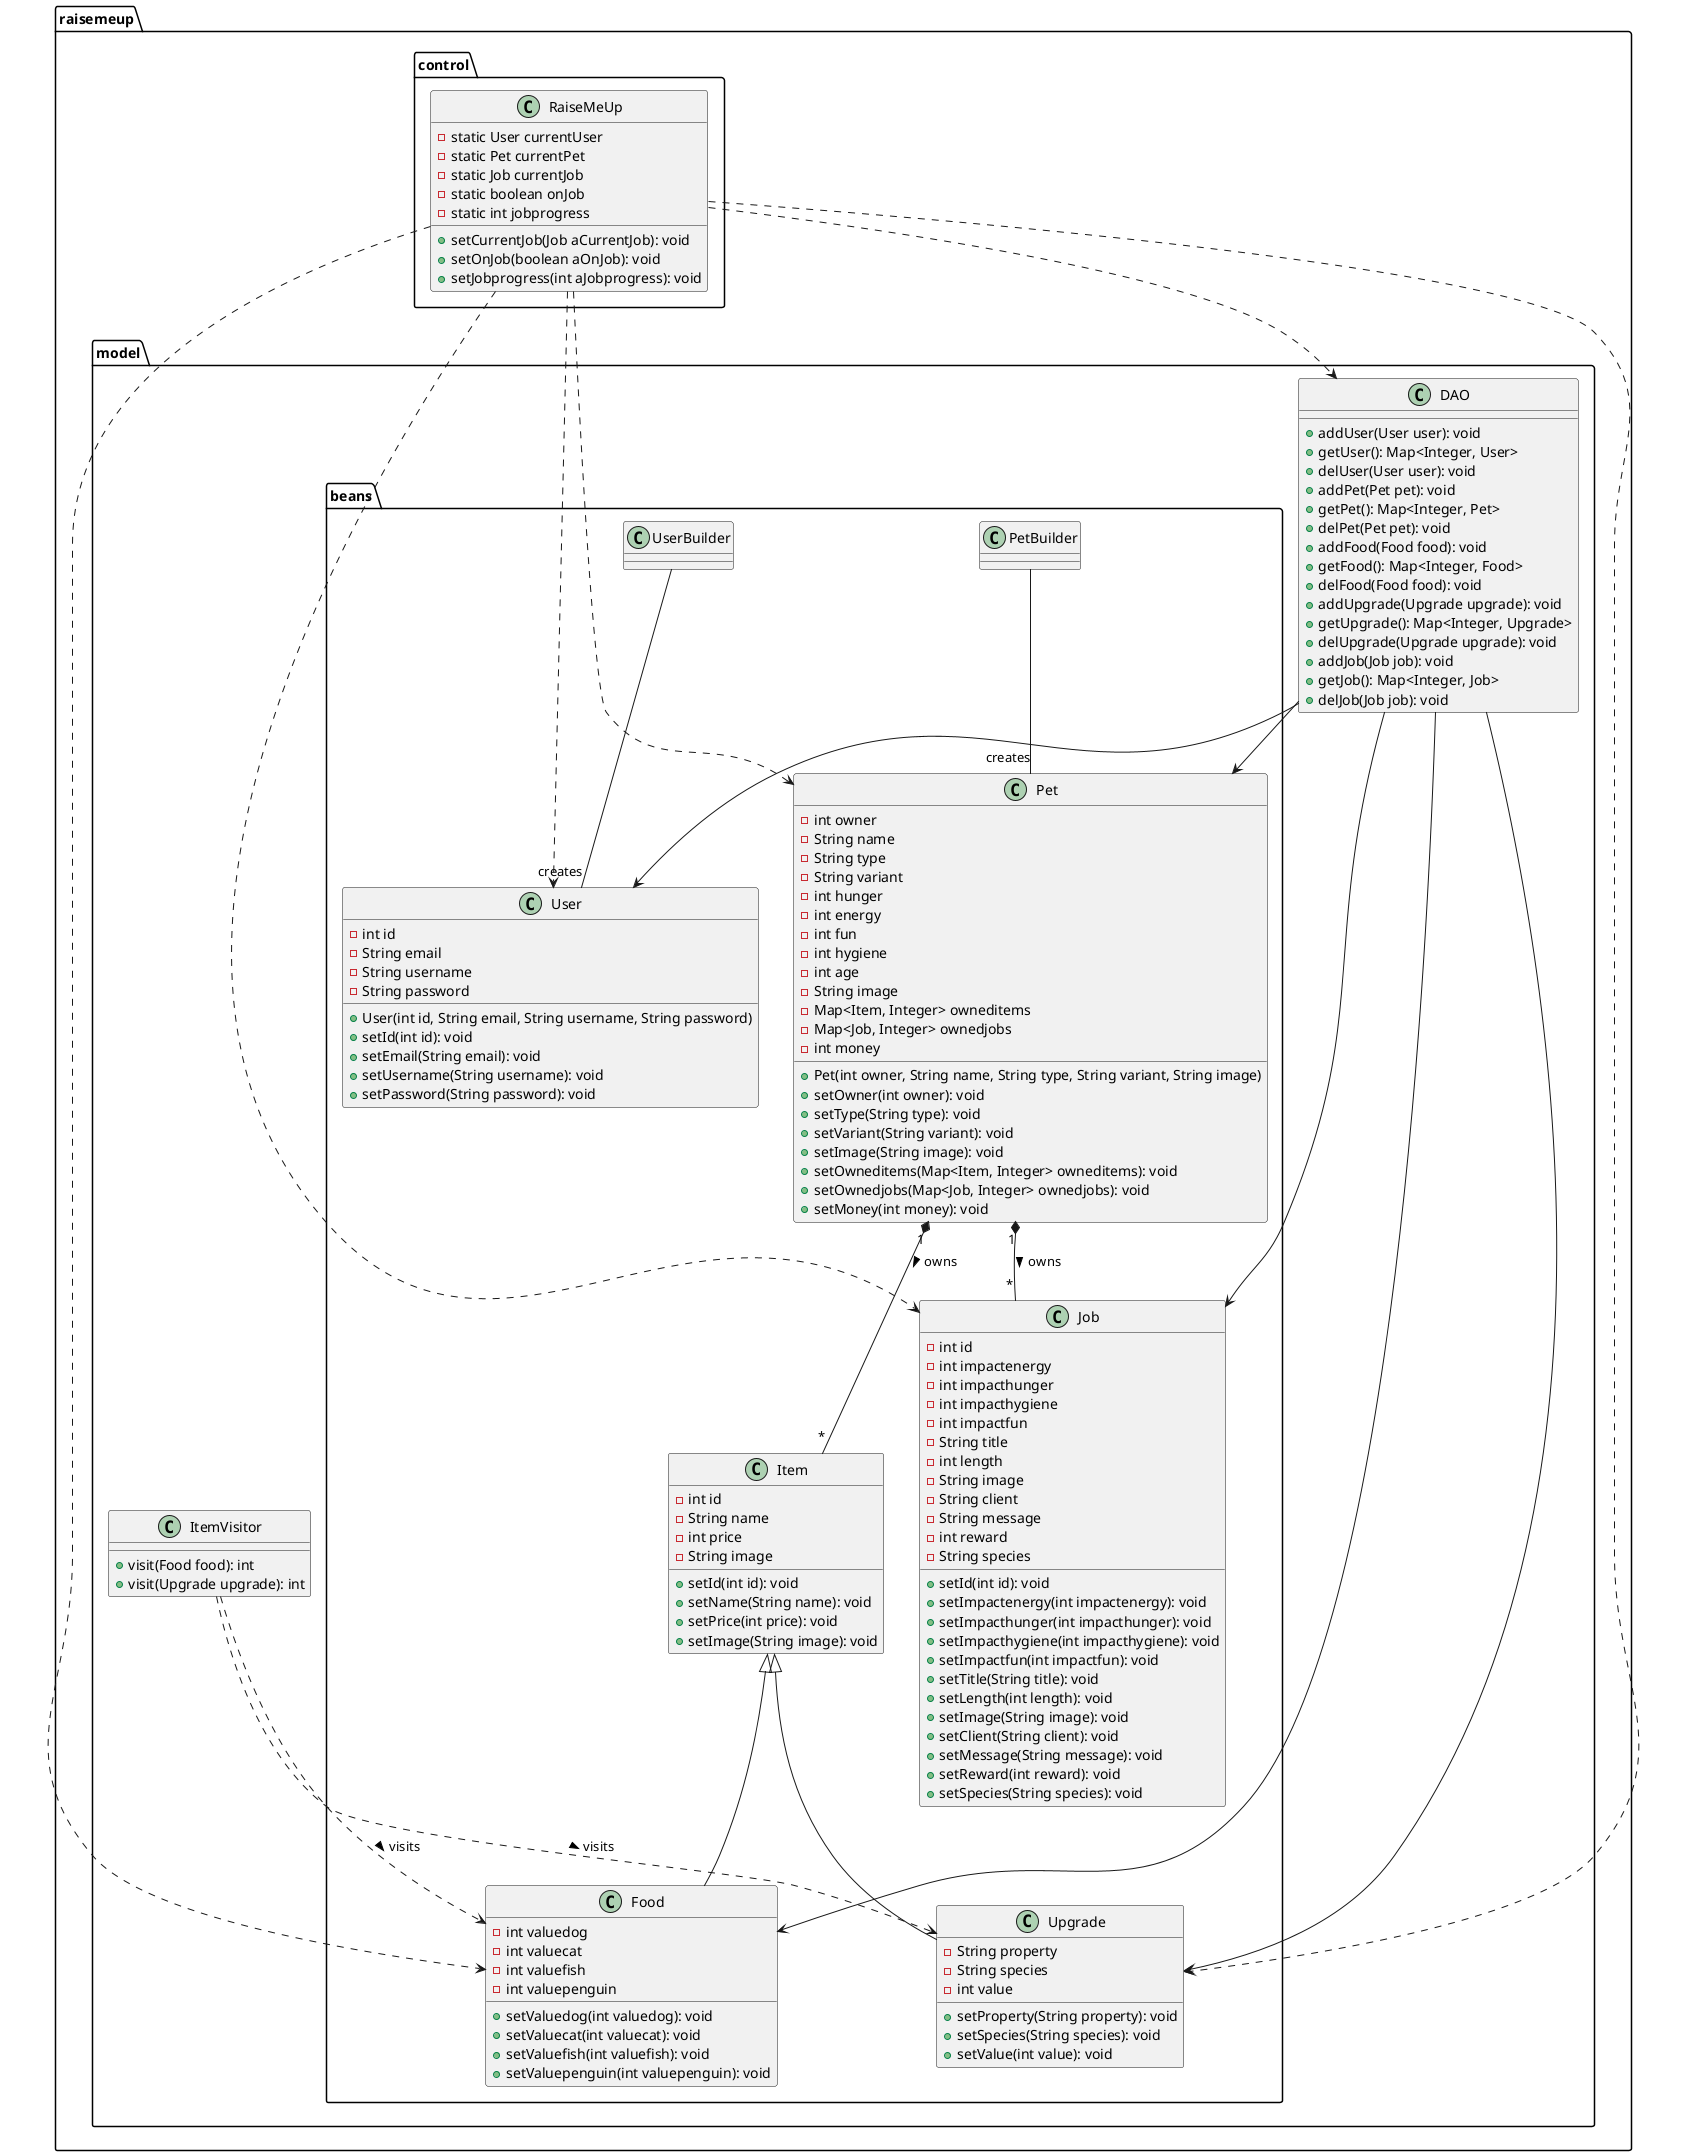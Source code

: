 @startuml
package "raisemeup.model.beans" {
    class Pet {
        -int owner
        -String name
        -String type
        -String variant
        -int hunger
        -int energy
        -int fun
        -int hygiene
        -int age
        -String image
        -Map<Item, Integer> owneditems
        -Map<Job, Integer> ownedjobs
        -int money
        +Pet(int owner, String name, String type, String variant, String image)
        +setOwner(int owner): void
        +setType(String type): void
        +setVariant(String variant): void
        +setImage(String image): void
        +setOwneditems(Map<Item, Integer> owneditems): void
        +setOwnedjobs(Map<Job, Integer> ownedjobs): void
        +setMoney(int money): void
    }
    class Food extends Item {
        -int valuedog
        -int valuecat
        -int valuefish
        -int valuepenguin
        +setValuedog(int valuedog): void
        +setValuecat(int valuecat): void
        +setValuefish(int valuefish): void
        +setValuepenguin(int valuepenguin): void
    }
    class Upgrade extends Item {
        -String property
        -String species
        -int value
        +setProperty(String property): void
        +setSpecies(String species): void
        +setValue(int value): void
    }
    class Item {
        -int id
        -String name
        -int price
        -String image
        +setId(int id): void
        +setName(String name): void
        +setPrice(int price): void
        +setImage(String image): void
    }
    class Job {
        -int id
        -int impactenergy
        -int impacthunger
        -int impacthygiene
        -int impactfun
        -String title
        -int length
        -String image
        -String client
        -String message
        -int reward
        -String species
        +setId(int id): void
        +setImpactenergy(int impactenergy): void
        +setImpacthunger(int impacthunger): void
        +setImpacthygiene(int impacthygiene): void
        +setImpactfun(int impactfun): void
        +setTitle(String title): void
        +setLength(int length): void
        +setImage(String image): void
        +setClient(String client): void
        +setMessage(String message): void
        +setReward(int reward): void
        +setSpecies(String species): void
    }
    class User {
        -int id
        -String email
        -String username
        -String password
        +User(int id, String email, String username, String password)
        +setId(int id): void
        +setEmail(String email): void
        +setUsername(String username): void
        +setPassword(String password): void
    }
    PetBuilder -- "creates" Pet
    UserBuilder -- "creates" User
}

package "raisemeup.model" {
    class DAO {
        +addUser(User user): void
        +getUser(): Map<Integer, User>
        +delUser(User user): void
        +addPet(Pet pet): void
        +getPet(): Map<Integer, Pet>
        +delPet(Pet pet): void
        +addFood(Food food): void
        +getFood(): Map<Integer, Food>
        +delFood(Food food): void
        +addUpgrade(Upgrade upgrade): void
        +getUpgrade(): Map<Integer, Upgrade>
        +delUpgrade(Upgrade upgrade): void
        +addJob(Job job): void
        +getJob(): Map<Integer, Job>
        +delJob(Job job): void
    }
    class ItemVisitor {
        +visit(Food food): int
        +visit(Upgrade upgrade): int
    }
    ItemVisitor ..> Food : visits >
    ItemVisitor ..> Upgrade : visits >
    DAO --> Pet
    DAO --> Food
    DAO --> Upgrade
    DAO --> Job
    DAO --> User
}

package "raisemeup.control" {
    class RaiseMeUp {
        -static User currentUser
        -static Pet currentPet
        -static Job currentJob
        -static boolean onJob
        -static int jobprogress
        +setCurrentJob(Job aCurrentJob): void
        +setOnJob(boolean aOnJob): void
        +setJobprogress(int aJobprogress): void
    }
    RaiseMeUp ..> DAO
    RaiseMeUp ..> Pet
    RaiseMeUp ..> Food
    RaiseMeUp ..> Upgrade
    RaiseMeUp ..> Job
    RaiseMeUp ..> User
}

Pet "1" *-- "*" Item : owns >
Pet "1" *-- "*" Job : owns >
@enduml
